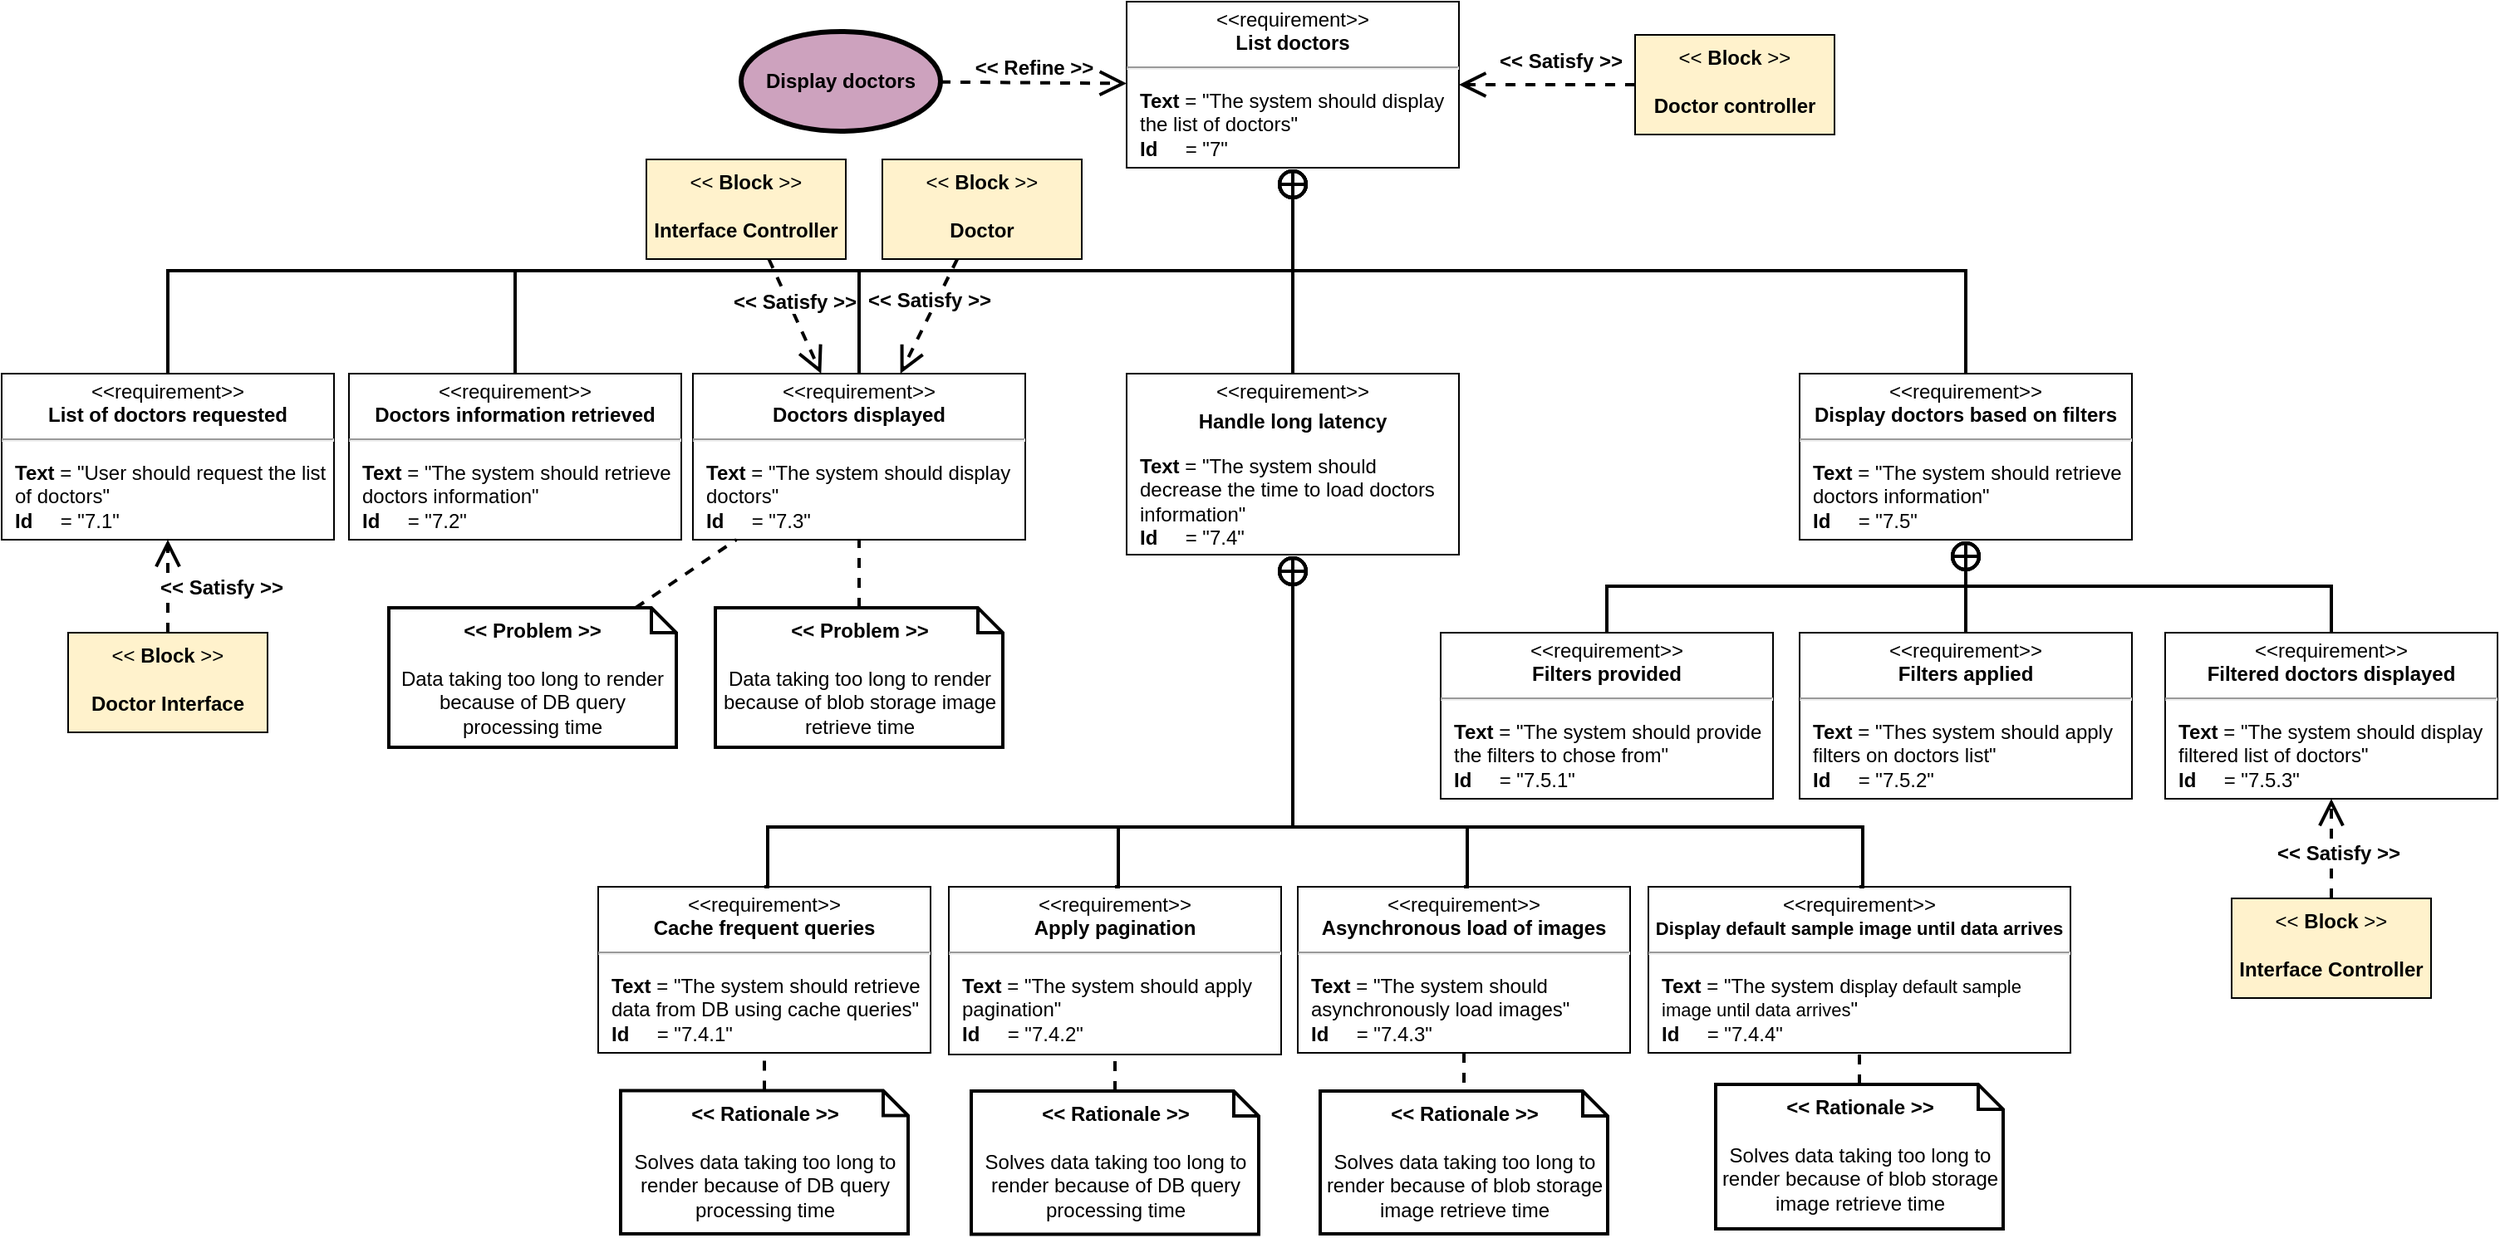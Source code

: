 <mxfile version="24.4.10" type="github">
  <diagram name="Page-1" id="ujIteeR5TrWr0P5d-Lq7">
    <mxGraphModel dx="2573" dy="1158" grid="0" gridSize="10" guides="1" tooltips="1" connect="1" arrows="1" fold="1" page="0" pageScale="1" pageWidth="827" pageHeight="1169" math="0" shadow="0">
      <root>
        <mxCell id="0" />
        <mxCell id="1" parent="0" />
        <mxCell id="S9fTLESq3XJ_JQfCiKpW-1" value="&lt;p style=&quot;margin:0px;margin-top:4px;text-align:center;&quot;&gt;&amp;lt;&amp;lt;requirement&amp;gt;&amp;gt;&lt;br&gt;&lt;b&gt;List doctors&lt;/b&gt;&lt;/p&gt;&lt;hr&gt;&lt;p&gt;&lt;/p&gt;&lt;p style=&quot;margin:0px;margin-left:8px;text-align:left;&quot;&gt;&lt;b&gt;Text&amp;nbsp;&lt;/b&gt;= &quot;The system should display the list of doctors&quot;&lt;br&gt;&lt;b&gt;Id&amp;nbsp; &amp;nbsp; &amp;nbsp;&lt;/b&gt;= &quot;7&quot;&lt;/p&gt;" style="shape=rect;overflow=fill;html=1;whiteSpace=wrap;align=center;" parent="1" vertex="1">
          <mxGeometry x="-356.0" y="-69" width="200" height="100" as="geometry" />
        </mxCell>
        <mxCell id="S9fTLESq3XJ_JQfCiKpW-2" value="&lt;p style=&quot;margin:0px;margin-top:4px;text-align:center;&quot;&gt;&amp;lt;&amp;lt;requirement&amp;gt;&amp;gt;&lt;br&gt;&lt;b&gt;List of doctors requested&lt;/b&gt;&lt;/p&gt;&lt;hr&gt;&lt;p&gt;&lt;/p&gt;&lt;p style=&quot;margin:0px;margin-left:8px;text-align:left;&quot;&gt;&lt;b&gt;Text&amp;nbsp;&lt;/b&gt;= &quot;User should request the list of doctors&lt;span style=&quot;background-color: initial;&quot;&gt;&quot;&lt;/span&gt;&lt;/p&gt;&lt;p style=&quot;margin:0px;margin-left:8px;text-align:left;&quot;&gt;&lt;b&gt;Id&amp;nbsp; &amp;nbsp; &amp;nbsp;&lt;/b&gt;= &quot;7.1&quot;&lt;/p&gt;" style="shape=rect;overflow=fill;html=1;whiteSpace=wrap;align=center;" parent="1" vertex="1">
          <mxGeometry x="-1033" y="155" width="200" height="100" as="geometry" />
        </mxCell>
        <mxCell id="S9fTLESq3XJ_JQfCiKpW-7" value="&lt;p style=&quot;margin:0px;margin-top:4px;text-align:center;&quot;&gt;&amp;lt;&amp;lt;requirement&amp;gt;&amp;gt;&lt;br&gt;&lt;b&gt;Doctors information retrieved&lt;/b&gt;&lt;/p&gt;&lt;hr&gt;&lt;p&gt;&lt;/p&gt;&lt;p style=&quot;margin:0px;margin-left:8px;text-align:left;&quot;&gt;&lt;b&gt;Text&amp;nbsp;&lt;/b&gt;= &quot;The system should retrieve doctors information&lt;span style=&quot;background-color: initial;&quot;&gt;&quot;&lt;/span&gt;&lt;/p&gt;&lt;p style=&quot;margin:0px;margin-left:8px;text-align:left;&quot;&gt;&lt;b&gt;Id&amp;nbsp; &amp;nbsp; &amp;nbsp;&lt;/b&gt;= &quot;7.2&quot;&lt;/p&gt;" style="shape=rect;overflow=fill;html=1;whiteSpace=wrap;align=center;" parent="1" vertex="1">
          <mxGeometry x="-824.0" y="155" width="200" height="100" as="geometry" />
        </mxCell>
        <mxCell id="S9fTLESq3XJ_JQfCiKpW-8" value="&amp;lt;&amp;lt; &lt;b&gt;Block &lt;/b&gt;&amp;gt;&amp;gt;&lt;div&gt;&lt;br&gt;&lt;b&gt;Interface Controller&lt;/b&gt;&lt;/div&gt;" style="shape=rect;html=1;whiteSpace=wrap;align=center;verticalAlign=top;fillColor=#FFF2CC;" parent="1" vertex="1">
          <mxGeometry x="309" y="471" width="120" height="60" as="geometry" />
        </mxCell>
        <mxCell id="S9fTLESq3XJ_JQfCiKpW-12" value="&lt;p style=&quot;margin:0px;margin-top:4px;text-align:center;&quot;&gt;&amp;lt;&amp;lt;requirement&amp;gt;&amp;gt;&lt;br&gt;&lt;b&gt;Doctors displayed&lt;/b&gt;&lt;/p&gt;&lt;hr&gt;&lt;p&gt;&lt;/p&gt;&lt;p style=&quot;margin:0px;margin-left:8px;text-align:left;&quot;&gt;&lt;b&gt;Text&amp;nbsp;&lt;/b&gt;= &quot;The system should display doctors&lt;span style=&quot;background-color: initial;&quot;&gt;&quot;&lt;/span&gt;&lt;/p&gt;&lt;p style=&quot;margin:0px;margin-left:8px;text-align:left;&quot;&gt;&lt;b&gt;Id&amp;nbsp; &amp;nbsp; &amp;nbsp;&lt;/b&gt;= &quot;7.3&quot;&lt;/p&gt;" style="shape=rect;overflow=fill;html=1;whiteSpace=wrap;align=center;" parent="1" vertex="1">
          <mxGeometry x="-617.0" y="155" width="200" height="100" as="geometry" />
        </mxCell>
        <mxCell id="S9fTLESq3XJ_JQfCiKpW-14" value="&lt;p style=&quot;margin:0px;margin-top:4px;text-align:center;&quot;&gt;&amp;lt;&amp;lt;requirement&amp;gt;&amp;gt;&lt;br&gt;&lt;b&gt;Display doctors based on filters&lt;/b&gt;&lt;/p&gt;&lt;hr&gt;&lt;p&gt;&lt;/p&gt;&lt;p style=&quot;margin:0px;margin-left:8px;text-align:left;&quot;&gt;&lt;b&gt;Text&amp;nbsp;&lt;/b&gt;= &quot;The system should retrieve doctors information&lt;span style=&quot;background-color: initial;&quot;&gt;&quot;&lt;/span&gt;&lt;/p&gt;&lt;p style=&quot;margin:0px;margin-left:8px;text-align:left;&quot;&gt;&lt;b&gt;Id&amp;nbsp; &amp;nbsp; &amp;nbsp;&lt;/b&gt;= &quot;7.5&quot;&lt;/p&gt;" style="shape=rect;overflow=fill;html=1;whiteSpace=wrap;align=center;" parent="1" vertex="1">
          <mxGeometry x="49.0" y="155" width="200" height="100" as="geometry" />
        </mxCell>
        <mxCell id="S9fTLESq3XJ_JQfCiKpW-16" value="&lt;p style=&quot;margin:0px;margin-top:4px;text-align:center;&quot;&gt;&amp;lt;&amp;lt;requirement&amp;gt;&amp;gt;&lt;br&gt;&lt;b&gt;Filters provided&lt;/b&gt;&lt;/p&gt;&lt;hr&gt;&lt;p&gt;&lt;/p&gt;&lt;p style=&quot;margin:0px;margin-left:8px;text-align:left;&quot;&gt;&lt;b&gt;Text&amp;nbsp;&lt;/b&gt;= &quot;The system should provide the filters to chose from&quot;&lt;br&gt;&lt;b&gt;Id&amp;nbsp; &amp;nbsp; &amp;nbsp;&lt;/b&gt;= &quot;7.5.1&quot;&lt;/p&gt;" style="shape=rect;overflow=fill;html=1;whiteSpace=wrap;align=center;" parent="1" vertex="1">
          <mxGeometry x="-167.0" y="311" width="200" height="100" as="geometry" />
        </mxCell>
        <mxCell id="S9fTLESq3XJ_JQfCiKpW-17" value="&lt;p style=&quot;margin:0px;margin-top:4px;text-align:center;&quot;&gt;&amp;lt;&amp;lt;requirement&amp;gt;&amp;gt;&lt;br&gt;&lt;b&gt;Filters applied&lt;/b&gt;&lt;/p&gt;&lt;hr&gt;&lt;p&gt;&lt;/p&gt;&lt;p style=&quot;margin:0px;margin-left:8px;text-align:left;&quot;&gt;&lt;b&gt;Text&amp;nbsp;&lt;/b&gt;= &quot;Thes system should apply filters on doctors list&quot;&lt;br&gt;&lt;b&gt;Id&amp;nbsp; &amp;nbsp; &amp;nbsp;&lt;/b&gt;= &quot;7.5.2&quot;&lt;/p&gt;" style="shape=rect;overflow=fill;html=1;whiteSpace=wrap;align=center;" parent="1" vertex="1">
          <mxGeometry x="49.0" y="311" width="200" height="100" as="geometry" />
        </mxCell>
        <mxCell id="S9fTLESq3XJ_JQfCiKpW-20" value="&lt;p style=&quot;margin:0px;margin-top:4px;text-align:center;&quot;&gt;&amp;lt;&amp;lt;requirement&amp;gt;&amp;gt;&lt;br&gt;&lt;b&gt;Filtered doctors displayed&lt;/b&gt;&lt;/p&gt;&lt;hr&gt;&lt;p&gt;&lt;/p&gt;&lt;p style=&quot;margin:0px;margin-left:8px;text-align:left;&quot;&gt;&lt;b&gt;Text&amp;nbsp;&lt;/b&gt;= &quot;The system should display filtered list of doctors&quot;&lt;br&gt;&lt;b&gt;Id&amp;nbsp; &amp;nbsp; &amp;nbsp;&lt;/b&gt;= &quot;7.5.3&quot;&lt;/p&gt;" style="shape=rect;overflow=fill;html=1;whiteSpace=wrap;align=center;" parent="1" vertex="1">
          <mxGeometry x="269" y="311" width="200" height="100" as="geometry" />
        </mxCell>
        <mxCell id="S9fTLESq3XJ_JQfCiKpW-28" value="&lt;span style=&quot;background-color: initial;&quot;&gt;&lt;b&gt;&amp;lt;&amp;lt; Problem &amp;gt;&amp;gt;&lt;/b&gt;&lt;/span&gt;&lt;div&gt;&lt;div style=&quot;font-weight: bold; text-align: left;&quot;&gt;&lt;br&gt;&lt;/div&gt;&lt;div style=&quot;&quot;&gt;Data taking too long to render because of DB query processing time&lt;/div&gt;&lt;/div&gt;" style="shape=note;size=15;align=center;spacingLeft=0;html=1;whiteSpace=wrap;verticalAlign=top;strokeWidth=2;" parent="1" vertex="1">
          <mxGeometry x="-800" y="296" width="173" height="84" as="geometry" />
        </mxCell>
        <mxCell id="S9fTLESq3XJ_JQfCiKpW-29" style="rounded=0;orthogonalLoop=1;jettySize=auto;html=1;endArrow=none;endFill=0;strokeWidth=2;dashed=1;" parent="1" source="S9fTLESq3XJ_JQfCiKpW-28" target="S9fTLESq3XJ_JQfCiKpW-12" edge="1">
          <mxGeometry relative="1" as="geometry">
            <mxPoint x="-325.34" y="398.5" as="sourcePoint" />
            <mxPoint x="-66.001" y="14.5" as="targetPoint" />
          </mxGeometry>
        </mxCell>
        <mxCell id="S9fTLESq3XJ_JQfCiKpW-30" value="&lt;span style=&quot;background-color: initial;&quot;&gt;&lt;b&gt;&amp;lt;&amp;lt; Problem &amp;gt;&amp;gt;&lt;/b&gt;&lt;/span&gt;&lt;div&gt;&lt;div style=&quot;font-weight: bold; text-align: left;&quot;&gt;&lt;br&gt;&lt;/div&gt;&lt;div style=&quot;&quot;&gt;Data taking too long to render because of blob storage image retrieve time&lt;/div&gt;&lt;/div&gt;" style="shape=note;size=15;align=center;spacingLeft=0;html=1;whiteSpace=wrap;verticalAlign=top;strokeWidth=2;" parent="1" vertex="1">
          <mxGeometry x="-603.5" y="296" width="173" height="84" as="geometry" />
        </mxCell>
        <mxCell id="S9fTLESq3XJ_JQfCiKpW-31" style="rounded=0;orthogonalLoop=1;jettySize=auto;html=1;endArrow=none;endFill=0;strokeWidth=2;dashed=1;" parent="1" source="S9fTLESq3XJ_JQfCiKpW-30" target="S9fTLESq3XJ_JQfCiKpW-12" edge="1">
          <mxGeometry relative="1" as="geometry">
            <mxPoint x="-75.34" y="398.5" as="sourcePoint" />
            <mxPoint x="44.731" y="220" as="targetPoint" />
          </mxGeometry>
        </mxCell>
        <mxCell id="S9fTLESq3XJ_JQfCiKpW-43" value="&lt;p style=&quot;margin:0px;margin-top:4px;text-align:center;&quot;&gt;&amp;lt;&amp;lt;requirement&amp;gt;&amp;gt;&lt;br&gt;&lt;b&gt;Cache frequent queries&lt;/b&gt;&lt;/p&gt;&lt;hr&gt;&lt;p&gt;&lt;/p&gt;&lt;p style=&quot;margin:0px;margin-left:8px;text-align:left;&quot;&gt;&lt;b&gt;Text&amp;nbsp;&lt;/b&gt;= &quot;The system should retrieve data from DB using cache queries&quot;&lt;br&gt;&lt;b&gt;Id&amp;nbsp; &amp;nbsp; &amp;nbsp;&lt;/b&gt;= &quot;7.4.1&quot;&lt;/p&gt;" style="shape=rect;overflow=fill;html=1;whiteSpace=wrap;align=center;" parent="1" vertex="1">
          <mxGeometry x="-674.0" y="464" width="200" height="100" as="geometry" />
        </mxCell>
        <mxCell id="S9fTLESq3XJ_JQfCiKpW-45" value="&lt;p style=&quot;margin:0px;margin-top:4px;text-align:center;&quot;&gt;&amp;lt;&amp;lt;requirement&amp;gt;&amp;gt;&lt;br&gt;&lt;b&gt;Apply pagination&lt;/b&gt;&lt;/p&gt;&lt;hr&gt;&lt;p&gt;&lt;/p&gt;&lt;p style=&quot;margin:0px;margin-left:8px;text-align:left;&quot;&gt;&lt;b&gt;Text&amp;nbsp;&lt;/b&gt;= &quot;The system should apply pagination&quot;&lt;br&gt;&lt;b&gt;Id&amp;nbsp; &amp;nbsp; &amp;nbsp;&lt;/b&gt;= &quot;7.4.2&quot;&lt;/p&gt;" style="shape=rect;overflow=fill;html=1;whiteSpace=wrap;align=center;" parent="1" vertex="1">
          <mxGeometry x="-463" y="464" width="200" height="101" as="geometry" />
        </mxCell>
        <mxCell id="S9fTLESq3XJ_JQfCiKpW-47" value="&lt;p style=&quot;margin:0px;margin-top:4px;text-align:center;&quot;&gt;&amp;lt;&amp;lt;requirement&amp;gt;&amp;gt;&lt;br&gt;&lt;b&gt;Asynchronous load of images&lt;/b&gt;&lt;/p&gt;&lt;hr&gt;&lt;p&gt;&lt;/p&gt;&lt;p style=&quot;margin:0px;margin-left:8px;text-align:left;&quot;&gt;&lt;b&gt;Text&amp;nbsp;&lt;/b&gt;= &quot;The system should asynchronously&amp;nbsp;load images&quot;&lt;br&gt;&lt;b&gt;Id&amp;nbsp; &amp;nbsp; &amp;nbsp;&lt;/b&gt;= &quot;7.4.3&quot;&lt;/p&gt;" style="shape=rect;overflow=fill;html=1;whiteSpace=wrap;align=center;" parent="1" vertex="1">
          <mxGeometry x="-253.0" y="464" width="200" height="100" as="geometry" />
        </mxCell>
        <mxCell id="S9fTLESq3XJ_JQfCiKpW-48" value="&lt;p style=&quot;margin:0px;margin-top:4px;text-align:center;&quot;&gt;&amp;lt;&amp;lt;requirement&amp;gt;&amp;gt;&lt;br&gt;&lt;b style=&quot;font-size: 11px; background-color: rgb(255, 255, 255);&quot;&gt;Display default sample image until data arrives&lt;/b&gt;&lt;br&gt;&lt;/p&gt;&lt;hr&gt;&lt;p&gt;&lt;/p&gt;&lt;p style=&quot;margin:0px;margin-left:8px;text-align:left;&quot;&gt;&lt;b&gt;Text&amp;nbsp;&lt;/b&gt;= &quot;The system d&lt;span style=&quot;text-align: center; font-size: 11px; background-color: rgb(255, 255, 255);&quot;&gt;isplay default sample image until data arrives&lt;/span&gt;&lt;span style=&quot;background-color: initial;&quot;&gt;&quot;&lt;/span&gt;&lt;/p&gt;&lt;p style=&quot;margin:0px;margin-left:8px;text-align:left;&quot;&gt;&lt;b&gt;Id&amp;nbsp; &amp;nbsp; &amp;nbsp;&lt;/b&gt;= &quot;7.4.4&quot;&lt;/p&gt;" style="shape=rect;overflow=fill;html=1;whiteSpace=wrap;align=center;" parent="1" vertex="1">
          <mxGeometry x="-42" y="464" width="254" height="100" as="geometry" />
        </mxCell>
        <mxCell id="S9fTLESq3XJ_JQfCiKpW-54" value="&lt;span style=&quot;background-color: initial;&quot;&gt;&lt;b&gt;&amp;lt;&amp;lt; Rationale &amp;gt;&amp;gt;&lt;/b&gt;&lt;/span&gt;&lt;div&gt;&lt;div style=&quot;font-weight: bold; text-align: left;&quot;&gt;&lt;br&gt;&lt;/div&gt;&lt;div style=&quot;&quot;&gt;Solves d&lt;span style=&quot;background-color: initial;&quot;&gt;ata taking too long to render because of DB query processing time&lt;/span&gt;&lt;/div&gt;&lt;/div&gt;" style="shape=note;size=15;align=center;spacingLeft=0;html=1;whiteSpace=wrap;verticalAlign=top;strokeWidth=2;" parent="1" vertex="1">
          <mxGeometry x="-660.5" y="586.75" width="173" height="86.25" as="geometry" />
        </mxCell>
        <mxCell id="S9fTLESq3XJ_JQfCiKpW-55" style="rounded=0;orthogonalLoop=1;jettySize=auto;html=1;endArrow=none;endFill=0;strokeWidth=2;dashed=1;" parent="1" source="S9fTLESq3XJ_JQfCiKpW-54" target="S9fTLESq3XJ_JQfCiKpW-43" edge="1">
          <mxGeometry relative="1" as="geometry">
            <mxPoint x="-435" y="819.75" as="sourcePoint" />
            <mxPoint x="-590" y="630.25" as="targetPoint" />
          </mxGeometry>
        </mxCell>
        <mxCell id="S9fTLESq3XJ_JQfCiKpW-57" value="&lt;span style=&quot;background-color: initial;&quot;&gt;&lt;b&gt;&amp;lt;&amp;lt; Rationale &amp;gt;&amp;gt;&lt;/b&gt;&lt;/span&gt;&lt;div&gt;&lt;div style=&quot;font-weight: bold; text-align: left;&quot;&gt;&lt;br&gt;&lt;/div&gt;&lt;div style=&quot;&quot;&gt;Solves d&lt;span style=&quot;background-color: initial;&quot;&gt;ata taking too long to render because of DB query processing time&lt;/span&gt;&lt;/div&gt;&lt;/div&gt;" style="shape=note;size=15;align=center;spacingLeft=0;html=1;whiteSpace=wrap;verticalAlign=top;strokeWidth=2;" parent="1" vertex="1">
          <mxGeometry x="-449.5" y="587" width="173" height="86.25" as="geometry" />
        </mxCell>
        <mxCell id="S9fTLESq3XJ_JQfCiKpW-58" style="rounded=0;orthogonalLoop=1;jettySize=auto;html=1;endArrow=none;endFill=0;strokeWidth=2;dashed=1;" parent="1" source="S9fTLESq3XJ_JQfCiKpW-57" target="S9fTLESq3XJ_JQfCiKpW-45" edge="1">
          <mxGeometry relative="1" as="geometry">
            <mxPoint x="-252" y="809.75" as="sourcePoint" />
            <mxPoint x="-383" y="559" as="targetPoint" />
            <Array as="points" />
          </mxGeometry>
        </mxCell>
        <mxCell id="S9fTLESq3XJ_JQfCiKpW-62" value="&lt;span style=&quot;background-color: initial;&quot;&gt;&lt;b&gt;&amp;lt;&amp;lt; Rationale &amp;gt;&amp;gt;&lt;/b&gt;&lt;/span&gt;&lt;div&gt;&lt;div&gt;&lt;div style=&quot;font-weight: bold; text-align: left;&quot;&gt;&lt;br&gt;&lt;/div&gt;&lt;div&gt;Solves data taking too long to render because of blob storage image retrieve time&lt;/div&gt;&lt;/div&gt;&lt;/div&gt;" style="shape=note;size=15;align=center;spacingLeft=0;html=1;whiteSpace=wrap;verticalAlign=top;strokeWidth=2;" parent="1" vertex="1">
          <mxGeometry x="-239.5" y="587" width="173" height="86" as="geometry" />
        </mxCell>
        <mxCell id="S9fTLESq3XJ_JQfCiKpW-64" value="&lt;span style=&quot;background-color: initial;&quot;&gt;&lt;b&gt;&amp;lt;&amp;lt; Rationale &amp;gt;&amp;gt;&lt;/b&gt;&lt;/span&gt;&lt;div&gt;&lt;div&gt;&lt;div style=&quot;font-weight: bold; text-align: left;&quot;&gt;&lt;br&gt;&lt;/div&gt;&lt;div&gt;Solves data taking too long to render because of blob storage image retrieve time&lt;/div&gt;&lt;/div&gt;&lt;/div&gt;" style="shape=note;size=15;align=center;spacingLeft=0;html=1;whiteSpace=wrap;verticalAlign=top;strokeWidth=2;" parent="1" vertex="1">
          <mxGeometry x="-1.5" y="583" width="173" height="87" as="geometry" />
        </mxCell>
        <mxCell id="S9fTLESq3XJ_JQfCiKpW-65" style="rounded=0;orthogonalLoop=1;jettySize=auto;html=1;endArrow=none;endFill=0;strokeWidth=2;dashed=1;" parent="1" source="S9fTLESq3XJ_JQfCiKpW-64" target="S9fTLESq3XJ_JQfCiKpW-48" edge="1">
          <mxGeometry relative="1" as="geometry">
            <mxPoint x="-258" y="761" as="sourcePoint" />
            <mxPoint x="-42" y="561" as="targetPoint" />
          </mxGeometry>
        </mxCell>
        <mxCell id="eYWVPHqEk-aqPNjBR4Un-4" value="" style="endArrow=circlePlus;html=1;rounded=0;strokeWidth=2;endFill=0;entryX=0.5;entryY=1;entryDx=0;entryDy=0;exitX=0.5;exitY=0;exitDx=0;exitDy=0;edgeStyle=orthogonalEdgeStyle;" parent="1" source="S9fTLESq3XJ_JQfCiKpW-2" target="S9fTLESq3XJ_JQfCiKpW-1" edge="1">
          <mxGeometry width="50" height="50" relative="1" as="geometry">
            <mxPoint x="-373" y="144" as="sourcePoint" />
            <mxPoint x="97" y="5" as="targetPoint" />
          </mxGeometry>
        </mxCell>
        <mxCell id="eYWVPHqEk-aqPNjBR4Un-5" value="&amp;lt;&amp;lt; &lt;b&gt;Block &lt;/b&gt;&amp;gt;&amp;gt;&lt;div&gt;&lt;br&gt;&lt;b&gt;Doctor controller&lt;/b&gt;&lt;/div&gt;" style="shape=rect;html=1;whiteSpace=wrap;align=center;verticalAlign=top;fillColor=#FFF2CC;" parent="1" vertex="1">
          <mxGeometry x="-50" y="-49" width="120" height="60" as="geometry" />
        </mxCell>
        <mxCell id="eYWVPHqEk-aqPNjBR4Un-6" value="&lt;font style=&quot;font-size: 12px;&quot;&gt;&lt;b&gt;&amp;lt;&amp;lt; Satisfy &amp;gt;&amp;gt;&lt;/b&gt;&lt;/font&gt;" style="edgeStyle=none;html=1;endArrow=open;endSize=12;dashed=1;verticalAlign=bottom;rounded=0;strokeWidth=2;" parent="1" source="eYWVPHqEk-aqPNjBR4Un-5" target="S9fTLESq3XJ_JQfCiKpW-1" edge="1">
          <mxGeometry x="-0.151" y="-5" width="160" relative="1" as="geometry">
            <mxPoint x="-167" y="132.0" as="sourcePoint" />
            <mxPoint x="-7" y="132.0" as="targetPoint" />
            <mxPoint as="offset" />
          </mxGeometry>
        </mxCell>
        <mxCell id="eYWVPHqEk-aqPNjBR4Un-8" value="&lt;font style=&quot;font-size: 12px;&quot;&gt;&lt;b&gt;&amp;lt;&amp;lt; Satisfy &amp;gt;&amp;gt;&lt;/b&gt;&lt;/font&gt;" style="edgeStyle=none;html=1;endArrow=open;endSize=12;dashed=1;verticalAlign=bottom;rounded=0;strokeWidth=2;" parent="1" source="eYWVPHqEk-aqPNjBR4Un-35" target="S9fTLESq3XJ_JQfCiKpW-2" edge="1">
          <mxGeometry x="-0.357" y="-32" width="160" relative="1" as="geometry">
            <mxPoint x="-1180" y="205" as="sourcePoint" />
            <mxPoint x="-1088" y="215" as="targetPoint" />
            <mxPoint as="offset" />
          </mxGeometry>
        </mxCell>
        <mxCell id="eYWVPHqEk-aqPNjBR4Un-11" value="" style="endArrow=circlePlus;html=1;rounded=0;strokeWidth=2;endFill=0;entryX=0.5;entryY=1;entryDx=0;entryDy=0;exitX=0.5;exitY=0;exitDx=0;exitDy=0;edgeStyle=orthogonalEdgeStyle;" parent="1" source="S9fTLESq3XJ_JQfCiKpW-7" target="S9fTLESq3XJ_JQfCiKpW-1" edge="1">
          <mxGeometry width="50" height="50" relative="1" as="geometry">
            <mxPoint x="-770" y="170" as="sourcePoint" />
            <mxPoint x="350" y="31" as="targetPoint" />
          </mxGeometry>
        </mxCell>
        <mxCell id="eYWVPHqEk-aqPNjBR4Un-13" value="" style="endArrow=circlePlus;html=1;rounded=0;strokeWidth=2;endFill=0;entryX=0.5;entryY=1;entryDx=0;entryDy=0;exitX=0.5;exitY=0;exitDx=0;exitDy=0;edgeStyle=orthogonalEdgeStyle;" parent="1" source="S9fTLESq3XJ_JQfCiKpW-12" target="S9fTLESq3XJ_JQfCiKpW-1" edge="1">
          <mxGeometry width="50" height="50" relative="1" as="geometry">
            <mxPoint x="-550" y="170" as="sourcePoint" />
            <mxPoint x="-246" y="41" as="targetPoint" />
          </mxGeometry>
        </mxCell>
        <mxCell id="eYWVPHqEk-aqPNjBR4Un-16" value="&amp;lt;&amp;lt; &lt;b&gt;Block &lt;/b&gt;&amp;gt;&amp;gt;&lt;div&gt;&lt;br&gt;&lt;b&gt;Interface Controller&lt;/b&gt;&lt;/div&gt;" style="shape=rect;html=1;whiteSpace=wrap;align=center;verticalAlign=top;fillColor=#FFF2CC;" parent="1" vertex="1">
          <mxGeometry x="-645" y="26" width="120" height="60" as="geometry" />
        </mxCell>
        <mxCell id="eYWVPHqEk-aqPNjBR4Un-17" value="&lt;font style=&quot;font-size: 12px;&quot;&gt;&lt;b&gt;&amp;lt;&amp;lt; Satisfy &amp;gt;&amp;gt;&lt;/b&gt;&lt;/font&gt;" style="edgeStyle=none;html=1;endArrow=open;endSize=12;dashed=1;verticalAlign=bottom;rounded=0;strokeWidth=2;" parent="1" source="eYWVPHqEk-aqPNjBR4Un-16" target="S9fTLESq3XJ_JQfCiKpW-12" edge="1">
          <mxGeometry width="160" relative="1" as="geometry">
            <mxPoint x="-299" y="293.0" as="sourcePoint" />
            <mxPoint x="-139" y="293.0" as="targetPoint" />
          </mxGeometry>
        </mxCell>
        <mxCell id="eYWVPHqEk-aqPNjBR4Un-19" value="&lt;font style=&quot;font-size: 12px;&quot;&gt;&lt;b&gt;&amp;lt;&amp;lt; Satisfy &amp;gt;&amp;gt;&lt;/b&gt;&lt;/font&gt;" style="edgeStyle=none;html=1;endArrow=open;endSize=12;dashed=1;verticalAlign=bottom;rounded=0;strokeWidth=2;" parent="1" source="S9fTLESq3XJ_JQfCiKpW-8" target="S9fTLESq3XJ_JQfCiKpW-20" edge="1">
          <mxGeometry x="-0.4" y="-4" width="160" relative="1" as="geometry">
            <mxPoint x="456.39" y="526" as="sourcePoint" />
            <mxPoint x="299.39" y="376" as="targetPoint" />
            <mxPoint as="offset" />
          </mxGeometry>
        </mxCell>
        <mxCell id="eYWVPHqEk-aqPNjBR4Un-21" value="" style="endArrow=circlePlus;html=1;rounded=0;strokeWidth=2;endFill=0;entryX=0.5;entryY=1;entryDx=0;entryDy=0;exitX=0.5;exitY=0;exitDx=0;exitDy=0;edgeStyle=orthogonalEdgeStyle;" parent="1" source="S9fTLESq3XJ_JQfCiKpW-43" target="eYWVPHqEk-aqPNjBR4Un-32" edge="1">
          <mxGeometry width="50" height="50" relative="1" as="geometry">
            <mxPoint x="-1079" y="403" as="sourcePoint" />
            <mxPoint x="-700" y="269" as="targetPoint" />
            <Array as="points">
              <mxPoint x="-572" y="464" />
              <mxPoint x="-572" y="428" />
              <mxPoint x="-256" y="428" />
            </Array>
          </mxGeometry>
        </mxCell>
        <mxCell id="eYWVPHqEk-aqPNjBR4Un-22" value="" style="endArrow=circlePlus;html=1;rounded=0;strokeWidth=2;endFill=0;entryX=0.5;entryY=1;entryDx=0;entryDy=0;exitX=0.5;exitY=0;exitDx=0;exitDy=0;edgeStyle=orthogonalEdgeStyle;" parent="1" source="S9fTLESq3XJ_JQfCiKpW-45" target="eYWVPHqEk-aqPNjBR4Un-32" edge="1">
          <mxGeometry width="50" height="50" relative="1" as="geometry">
            <mxPoint x="-418" y="387" as="sourcePoint" />
            <mxPoint x="-700" y="269" as="targetPoint" />
            <Array as="points">
              <mxPoint x="-361" y="464" />
              <mxPoint x="-361" y="428" />
              <mxPoint x="-256" y="428" />
            </Array>
          </mxGeometry>
        </mxCell>
        <mxCell id="eYWVPHqEk-aqPNjBR4Un-23" value="" style="endArrow=circlePlus;html=1;rounded=0;strokeWidth=2;endFill=0;entryX=0.5;entryY=1;entryDx=0;entryDy=0;exitX=0.5;exitY=0;exitDx=0;exitDy=0;edgeStyle=orthogonalEdgeStyle;" parent="1" source="S9fTLESq3XJ_JQfCiKpW-47" target="eYWVPHqEk-aqPNjBR4Un-32" edge="1">
          <mxGeometry width="50" height="50" relative="1" as="geometry">
            <mxPoint x="-355" y="403" as="sourcePoint" />
            <mxPoint x="-700" y="269" as="targetPoint" />
            <Array as="points">
              <mxPoint x="-151" y="464" />
              <mxPoint x="-151" y="428" />
              <mxPoint x="-256" y="428" />
            </Array>
          </mxGeometry>
        </mxCell>
        <mxCell id="eYWVPHqEk-aqPNjBR4Un-24" value="" style="endArrow=circlePlus;html=1;rounded=0;strokeWidth=2;endFill=0;entryX=0.5;entryY=1;entryDx=0;entryDy=0;exitX=0.5;exitY=0;exitDx=0;exitDy=0;edgeStyle=orthogonalEdgeStyle;" parent="1" source="S9fTLESq3XJ_JQfCiKpW-48" target="eYWVPHqEk-aqPNjBR4Un-32" edge="1">
          <mxGeometry width="50" height="50" relative="1" as="geometry">
            <mxPoint x="-145" y="403" as="sourcePoint" />
            <mxPoint x="-700" y="269" as="targetPoint" />
            <Array as="points">
              <mxPoint x="87" y="464" />
              <mxPoint x="87" y="428" />
              <mxPoint x="-256" y="428" />
            </Array>
          </mxGeometry>
        </mxCell>
        <mxCell id="eYWVPHqEk-aqPNjBR4Un-25" value="" style="endArrow=circlePlus;html=1;rounded=0;strokeWidth=2;endFill=0;entryX=0.5;entryY=1;entryDx=0;entryDy=0;exitX=0.5;exitY=0;exitDx=0;exitDy=0;edgeStyle=orthogonalEdgeStyle;" parent="1" source="S9fTLESq3XJ_JQfCiKpW-14" target="S9fTLESq3XJ_JQfCiKpW-1" edge="1">
          <mxGeometry width="50" height="50" relative="1" as="geometry">
            <mxPoint x="510" y="165" as="sourcePoint" />
            <mxPoint x="-246" y="41" as="targetPoint" />
          </mxGeometry>
        </mxCell>
        <mxCell id="eYWVPHqEk-aqPNjBR4Un-27" style="rounded=0;orthogonalLoop=1;jettySize=auto;html=1;endArrow=none;endFill=0;strokeWidth=2;dashed=1;" parent="1" source="S9fTLESq3XJ_JQfCiKpW-47" target="S9fTLESq3XJ_JQfCiKpW-62" edge="1">
          <mxGeometry relative="1" as="geometry">
            <mxPoint x="-177" y="499" as="sourcePoint" />
            <mxPoint x="-177" y="428" as="targetPoint" />
          </mxGeometry>
        </mxCell>
        <mxCell id="eYWVPHqEk-aqPNjBR4Un-28" value="" style="endArrow=circlePlus;html=1;rounded=0;strokeWidth=2;endFill=0;entryX=0.5;entryY=1;entryDx=0;entryDy=0;exitX=0.5;exitY=0;exitDx=0;exitDy=0;edgeStyle=orthogonalEdgeStyle;" parent="1" source="S9fTLESq3XJ_JQfCiKpW-16" target="S9fTLESq3XJ_JQfCiKpW-14" edge="1">
          <mxGeometry width="50" height="50" relative="1" as="geometry">
            <mxPoint x="156" y="165" as="sourcePoint" />
            <mxPoint x="-1145" y="41" as="targetPoint" />
          </mxGeometry>
        </mxCell>
        <mxCell id="eYWVPHqEk-aqPNjBR4Un-29" value="" style="endArrow=circlePlus;html=1;rounded=0;strokeWidth=2;endFill=0;entryX=0.5;entryY=1;entryDx=0;entryDy=0;exitX=0.5;exitY=0;exitDx=0;exitDy=0;edgeStyle=orthogonalEdgeStyle;" parent="1" source="S9fTLESq3XJ_JQfCiKpW-16" target="S9fTLESq3XJ_JQfCiKpW-14" edge="1">
          <mxGeometry width="50" height="50" relative="1" as="geometry">
            <mxPoint x="-57" y="350" as="sourcePoint" />
            <mxPoint x="156" y="265" as="targetPoint" />
          </mxGeometry>
        </mxCell>
        <mxCell id="eYWVPHqEk-aqPNjBR4Un-30" value="" style="endArrow=circlePlus;html=1;rounded=0;strokeWidth=2;endFill=0;entryX=0.5;entryY=1;entryDx=0;entryDy=0;exitX=0.5;exitY=0;exitDx=0;exitDy=0;edgeStyle=orthogonalEdgeStyle;" parent="1" source="S9fTLESq3XJ_JQfCiKpW-17" target="S9fTLESq3XJ_JQfCiKpW-14" edge="1">
          <mxGeometry width="50" height="50" relative="1" as="geometry">
            <mxPoint x="-57" y="350" as="sourcePoint" />
            <mxPoint x="156" y="265" as="targetPoint" />
          </mxGeometry>
        </mxCell>
        <mxCell id="eYWVPHqEk-aqPNjBR4Un-31" value="" style="endArrow=circlePlus;html=1;rounded=0;strokeWidth=2;endFill=0;entryX=0.5;entryY=1;entryDx=0;entryDy=0;exitX=0.5;exitY=0;exitDx=0;exitDy=0;edgeStyle=orthogonalEdgeStyle;" parent="1" source="S9fTLESq3XJ_JQfCiKpW-20" target="S9fTLESq3XJ_JQfCiKpW-14" edge="1">
          <mxGeometry width="50" height="50" relative="1" as="geometry">
            <mxPoint x="159" y="350" as="sourcePoint" />
            <mxPoint x="156" y="265" as="targetPoint" />
          </mxGeometry>
        </mxCell>
        <mxCell id="eYWVPHqEk-aqPNjBR4Un-32" value="&lt;p style=&quot;margin:0px;margin-top:4px;text-align:center;&quot;&gt;&amp;lt;&amp;lt;requirement&amp;gt;&amp;gt;&lt;br&gt;&lt;/p&gt;&lt;p style=&quot;margin:0px;margin-top:4px;text-align:center;&quot;&gt;&lt;b&gt;Handle long latency&lt;/b&gt;&lt;/p&gt;&lt;p&gt;&lt;/p&gt;&lt;p style=&quot;margin:0px;margin-left:8px;text-align:left;&quot;&gt;&lt;b&gt;Text&amp;nbsp;&lt;/b&gt;= &quot;The system should decrease the time to load doctors information&quot;&lt;br&gt;&lt;b&gt;Id&amp;nbsp; &amp;nbsp; &amp;nbsp;&lt;/b&gt;= &quot;7.4&quot;&lt;/p&gt;" style="shape=rect;overflow=fill;html=1;whiteSpace=wrap;align=center;" parent="1" vertex="1">
          <mxGeometry x="-356" y="155" width="200" height="109" as="geometry" />
        </mxCell>
        <mxCell id="eYWVPHqEk-aqPNjBR4Un-34" value="" style="endArrow=circlePlus;html=1;rounded=0;strokeWidth=2;endFill=0;entryX=0.5;entryY=1;entryDx=0;entryDy=0;exitX=0.5;exitY=0;exitDx=0;exitDy=0;edgeStyle=orthogonalEdgeStyle;" parent="1" source="eYWVPHqEk-aqPNjBR4Un-32" target="S9fTLESq3XJ_JQfCiKpW-1" edge="1">
          <mxGeometry width="50" height="50" relative="1" as="geometry">
            <mxPoint x="962" y="165" as="sourcePoint" />
            <mxPoint x="-246" y="41" as="targetPoint" />
          </mxGeometry>
        </mxCell>
        <mxCell id="eYWVPHqEk-aqPNjBR4Un-35" value="&amp;lt;&amp;lt; &lt;b&gt;Block &lt;/b&gt;&amp;gt;&amp;gt;&lt;div&gt;&lt;br&gt;&lt;b&gt;Doctor Interface&lt;/b&gt;&lt;/div&gt;" style="shape=rect;html=1;whiteSpace=wrap;align=center;verticalAlign=top;fillColor=#FFF2CC;" parent="1" vertex="1">
          <mxGeometry x="-993" y="311" width="120" height="60" as="geometry" />
        </mxCell>
        <mxCell id="eYWVPHqEk-aqPNjBR4Un-36" value="&amp;lt;&amp;lt; &lt;b&gt;Block &lt;/b&gt;&amp;gt;&amp;gt;&lt;div&gt;&lt;br&gt;&lt;b&gt;Doctor&lt;/b&gt;&lt;/div&gt;" style="shape=rect;html=1;whiteSpace=wrap;align=center;verticalAlign=top;fillColor=#FFF2CC;" parent="1" vertex="1">
          <mxGeometry x="-503" y="26" width="120" height="60" as="geometry" />
        </mxCell>
        <mxCell id="eYWVPHqEk-aqPNjBR4Un-37" value="&lt;font style=&quot;font-size: 12px;&quot;&gt;&lt;b&gt;&amp;lt;&amp;lt; Satisfy &amp;gt;&amp;gt;&lt;/b&gt;&lt;/font&gt;" style="edgeStyle=none;html=1;endArrow=open;endSize=12;dashed=1;verticalAlign=bottom;rounded=0;strokeWidth=2;" parent="1" source="eYWVPHqEk-aqPNjBR4Un-36" target="S9fTLESq3XJ_JQfCiKpW-12" edge="1">
          <mxGeometry width="160" relative="1" as="geometry">
            <mxPoint x="-247" y="215" as="sourcePoint" />
            <mxPoint x="-374" y="215" as="targetPoint" />
          </mxGeometry>
        </mxCell>
        <mxCell id="K9Z5D7B1n-TBzoMPUFmj-1" value="Display doctors" style="shape=ellipse;html=1;strokeWidth=3;fontStyle=1;whiteSpace=wrap;align=center;perimeter=ellipsePerimeter;fillColor=#CDA2BE;" vertex="1" parent="1">
          <mxGeometry x="-588.0" y="-51" width="120" height="60" as="geometry" />
        </mxCell>
        <mxCell id="K9Z5D7B1n-TBzoMPUFmj-3" value="&lt;font style=&quot;font-size: 12px;&quot;&gt;&lt;b&gt;&amp;lt;&amp;lt; Refine &amp;gt;&amp;gt;&lt;/b&gt;&lt;/font&gt;" style="edgeStyle=none;html=1;endArrow=open;endSize=12;dashed=1;verticalAlign=bottom;rounded=0;strokeWidth=2;" edge="1" parent="1" source="K9Z5D7B1n-TBzoMPUFmj-1" target="S9fTLESq3XJ_JQfCiKpW-1">
          <mxGeometry width="160" relative="1" as="geometry">
            <mxPoint x="-666" y="-238" as="sourcePoint" />
            <mxPoint x="-675" y="-141.611" as="targetPoint" />
          </mxGeometry>
        </mxCell>
      </root>
    </mxGraphModel>
  </diagram>
</mxfile>
